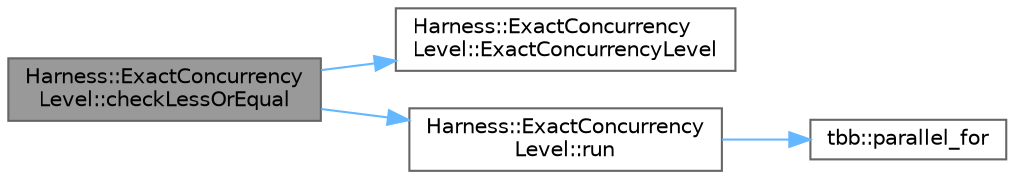 digraph "Harness::ExactConcurrencyLevel::checkLessOrEqual"
{
 // LATEX_PDF_SIZE
  bgcolor="transparent";
  edge [fontname=Helvetica,fontsize=10,labelfontname=Helvetica,labelfontsize=10];
  node [fontname=Helvetica,fontsize=10,shape=box,height=0.2,width=0.4];
  rankdir="LR";
  Node1 [id="Node000001",label="Harness::ExactConcurrency\lLevel::checkLessOrEqual",height=0.2,width=0.4,color="gray40", fillcolor="grey60", style="filled", fontcolor="black",tooltip=" "];
  Node1 -> Node2 [id="edge1_Node000001_Node000002",color="steelblue1",style="solid",tooltip=" "];
  Node2 [id="Node000002",label="Harness::ExactConcurrency\lLevel::ExactConcurrencyLevel",height=0.2,width=0.4,color="grey40", fillcolor="white", style="filled",URL="$struct_harness_1_1_exact_concurrency_level.html#a45c6759f54bb48d6eed323751840a1c8",tooltip=" "];
  Node1 -> Node3 [id="edge2_Node000001_Node000003",color="steelblue1",style="solid",tooltip=" "];
  Node3 [id="Node000003",label="Harness::ExactConcurrency\lLevel::run",height=0.2,width=0.4,color="grey40", fillcolor="white", style="filled",URL="$struct_harness_1_1_exact_concurrency_level.html#a810ffdb6d0d17aa00e18a4d8d7b8336d",tooltip=" "];
  Node3 -> Node4 [id="edge3_Node000003_Node000004",color="steelblue1",style="solid",tooltip=" "];
  Node4 [id="Node000004",label="tbb::parallel_for",height=0.2,width=0.4,color="grey40", fillcolor="white", style="filled",URL="$group__algorithms.html#gaa8444c29dc4d2e527a1036717d109aef",tooltip="Parallel iteration over range with default partitioner."];
}
